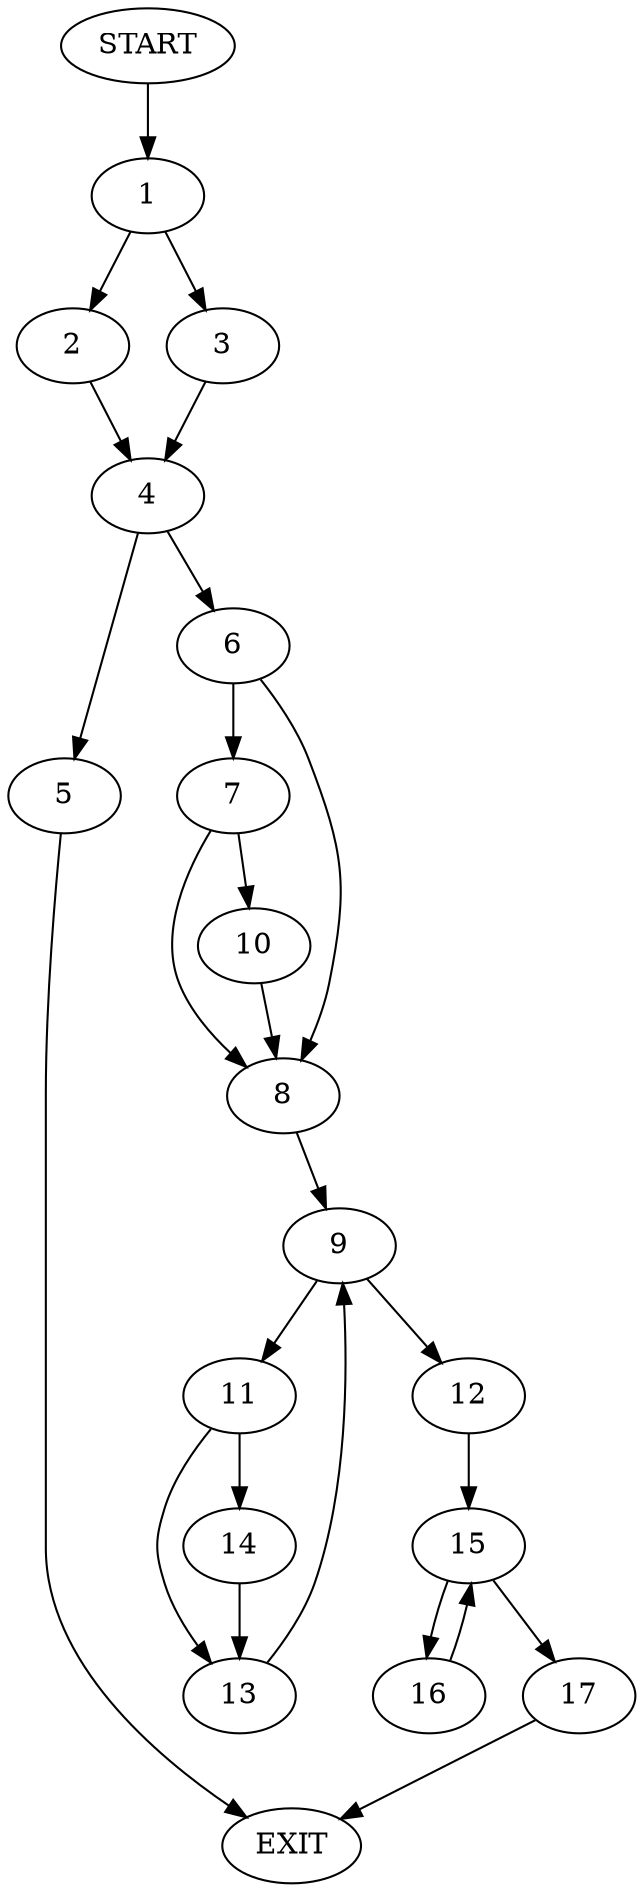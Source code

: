 digraph {
0 [label="START"]
18 [label="EXIT"]
0 -> 1
1 -> 2
1 -> 3
3 -> 4
2 -> 4
4 -> 5
4 -> 6
5 -> 18
6 -> 7
6 -> 8
8 -> 9
7 -> 8
7 -> 10
10 -> 8
9 -> 11
9 -> 12
11 -> 13
11 -> 14
12 -> 15
13 -> 9
14 -> 13
15 -> 16
15 -> 17
16 -> 15
17 -> 18
}
